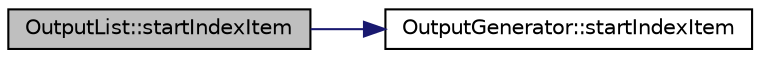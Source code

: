 digraph "OutputList::startIndexItem"
{
 // LATEX_PDF_SIZE
  edge [fontname="Helvetica",fontsize="10",labelfontname="Helvetica",labelfontsize="10"];
  node [fontname="Helvetica",fontsize="10",shape=record];
  rankdir="LR";
  Node1 [label="OutputList::startIndexItem",height=0.2,width=0.4,color="black", fillcolor="grey75", style="filled", fontcolor="black",tooltip=" "];
  Node1 -> Node2 [color="midnightblue",fontsize="10",style="solid",fontname="Helvetica"];
  Node2 [label="OutputGenerator::startIndexItem",height=0.2,width=0.4,color="black", fillcolor="white", style="filled",URL="$classOutputGenerator.html#a7c9537125cbe8e1d8096c1053db911e7",tooltip=" "];
}
